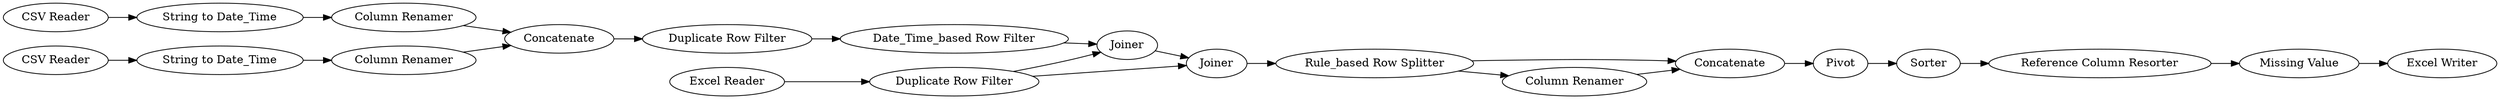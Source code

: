 digraph {
	20 -> 21
	7 -> 8
	19 -> 14
	8 -> 9
	16 -> 20
	4 -> 6
	6 -> 8
	2 -> 4
	12 -> 13
	18 -> 19
	14 -> 15
	17 -> 18
	10 -> 11
	5 -> 7
	15 -> 16
	13 -> 17
	12 -> 11
	17 -> 19
	3 -> 12
	9 -> 10
	11 -> 13
	1 -> 5
	7 [label="Column Renamer"]
	9 [label="Duplicate Row Filter"]
	18 [label="Column Renamer"]
	21 [label="Excel Writer"]
	8 [label=Concatenate]
	17 [label="Rule_based Row Splitter"]
	3 [label="Excel Reader"]
	19 [label=Concatenate]
	6 [label="Column Renamer"]
	15 [label=Sorter]
	10 [label="Date_Time_based Row Filter"]
	12 [label="Duplicate Row Filter"]
	16 [label="Reference Column Resorter"]
	1 [label="CSV Reader"]
	11 [label=Joiner]
	4 [label="String to Date_Time"]
	14 [label=Pivot]
	5 [label="String to Date_Time"]
	13 [label=Joiner]
	20 [label="Missing Value"]
	2 [label="CSV Reader"]
	rankdir=LR
}
